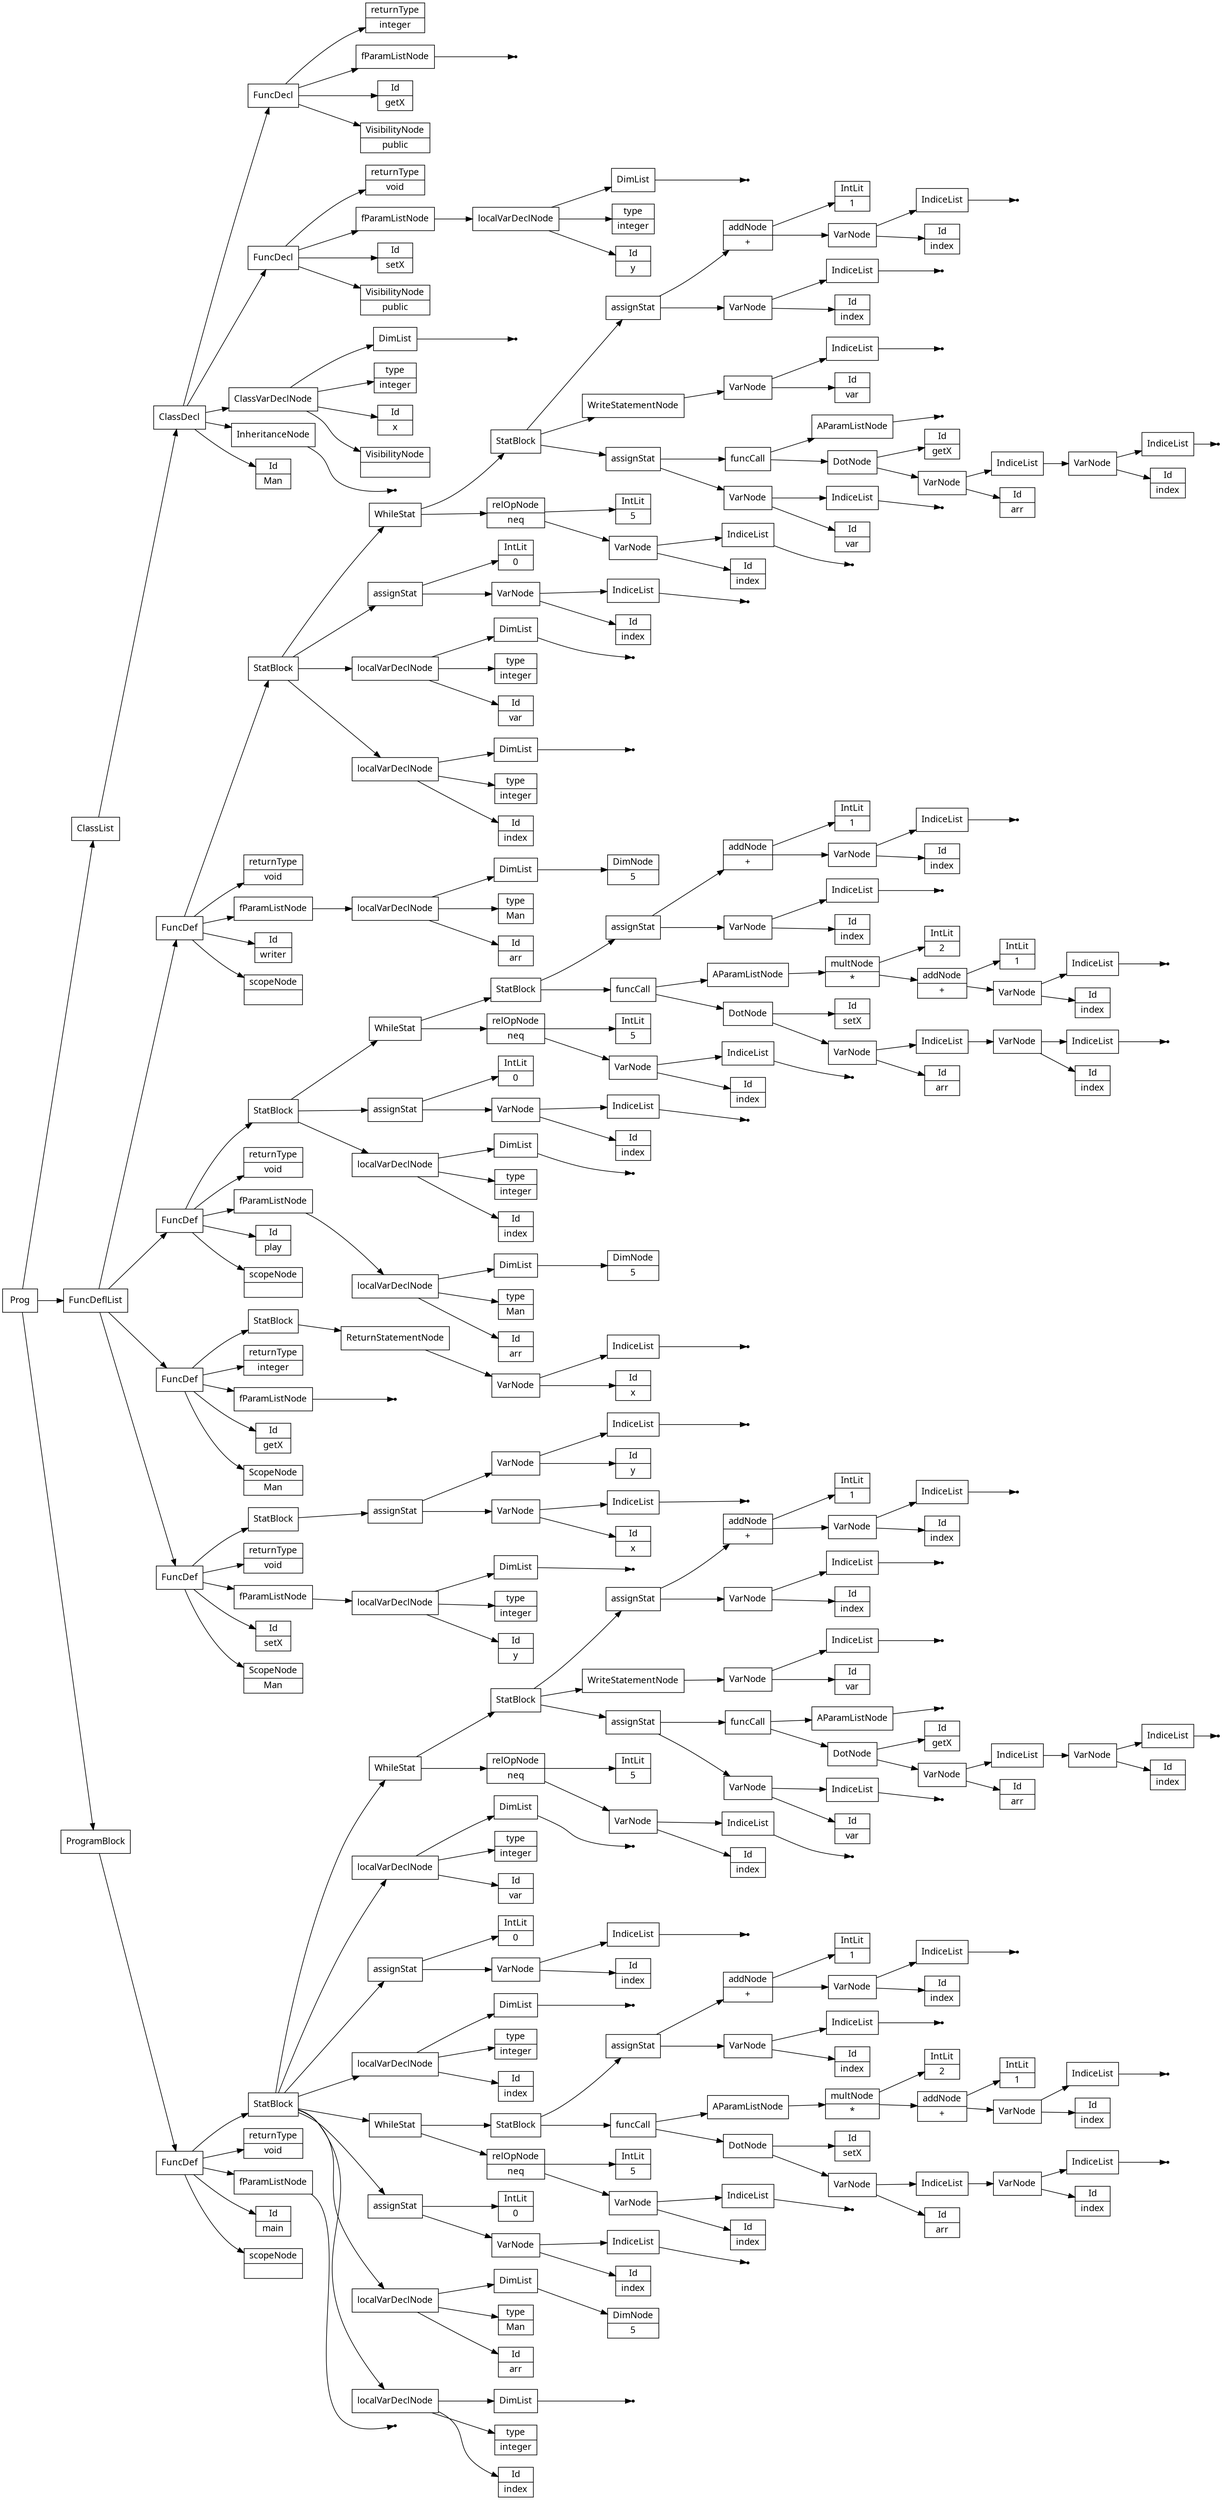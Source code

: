 digraph AST {
node [shape=record];
 node [fontname=Sans];charset="UTF-8" splines=true splines=spline rankdir =LR ordering="out"
1[label="scopeNode| "];
none3[shape="point"];
4[label="fParamListNode"];
4->none3;
5[label="returnType|void"];
7[label="Id|index"];
8[label="type|integer"];
none10[shape="point"];
11[label="DimList"];
11->none10;
12[label="localVarDeclNode"];
12->11;
12->8;
12->7;
13[label="Id|arr"];
14[label="type|Man"];
16[label="DimNode|5"];
17[label="DimList"];
17->16;
18[label="localVarDeclNode"];
18->17;
18->14;
18->13;
19[label="Id|index"];
none21[shape="point"];
22[label="IndiceList"];
22->none21;
23[label="VarNode"];
23->22;
23->19;
24[label="IntLit|0"];
25[label="assignStat"];
25->24;
25->23;
26[label="Id|index"];
none28[shape="point"];
29[label="IndiceList"];
29->none28;
30[label="VarNode"];
30->29;
30->26;
31[label="relOpNode|neq"];
32[label="IntLit|5"];
31->32;
31->30;
34[label="Id|arr"];
36[label="Id|index"];
none38[shape="point"];
39[label="IndiceList"];
39->none38;
40[label="VarNode"];
40->39;
40->36;
41[label="IndiceList"];
41->40;
42[label="VarNode"];
42->41;
42->34;
43[label="Id|setX"];
44[label="DotNode"];
44->43;
44->42;
46[label="Id|index"];
none48[shape="point"];
49[label="IndiceList"];
49->none48;
50[label="VarNode"];
50->49;
50->46;
51[label="addNode|+"];
52[label="IntLit|1"];
51->52;
51->50;
53[label="multNode|*"];
54[label="IntLit|2"];
53->54;
53->51;
55[label="AParamListNode"];
55->53;
56[label="funcCall"];
56->55;
56->44;
57[label="Id|index"];
none59[shape="point"];
60[label="IndiceList"];
60->none59;
61[label="VarNode"];
61->60;
61->57;
62[label="Id|index"];
none64[shape="point"];
65[label="IndiceList"];
65->none64;
66[label="VarNode"];
66->65;
66->62;
67[label="addNode|+"];
68[label="IntLit|1"];
67->68;
67->66;
69[label="assignStat"];
69->67;
69->61;
70[label="StatBlock"];
70->69;
70->56;
71[label="WhileStat"];
71->70;
71->31;
72[label="Id|index"];
73[label="type|integer"];
none75[shape="point"];
76[label="DimList"];
76->none75;
77[label="localVarDeclNode"];
77->76;
77->73;
77->72;
78[label="Id|index"];
none80[shape="point"];
81[label="IndiceList"];
81->none80;
82[label="VarNode"];
82->81;
82->78;
83[label="IntLit|0"];
84[label="assignStat"];
84->83;
84->82;
85[label="Id|var"];
86[label="type|integer"];
none88[shape="point"];
89[label="DimList"];
89->none88;
90[label="localVarDeclNode"];
90->89;
90->86;
90->85;
91[label="Id|index"];
none93[shape="point"];
94[label="IndiceList"];
94->none93;
95[label="VarNode"];
95->94;
95->91;
96[label="relOpNode|neq"];
97[label="IntLit|5"];
96->97;
96->95;
99[label="Id|var"];
none101[shape="point"];
102[label="IndiceList"];
102->none101;
103[label="VarNode"];
103->102;
103->99;
104[label="Id|arr"];
106[label="Id|index"];
none108[shape="point"];
109[label="IndiceList"];
109->none108;
110[label="VarNode"];
110->109;
110->106;
111[label="IndiceList"];
111->110;
112[label="VarNode"];
112->111;
112->104;
113[label="Id|getX"];
114[label="DotNode"];
114->113;
114->112;
none116[shape="point"];
117[label="AParamListNode"];
117->none116;
118[label="funcCall"];
118->117;
118->114;
119[label="assignStat"];
119->118;
119->103;
120[label="Id|var"];
none122[shape="point"];
123[label="IndiceList"];
123->none122;
124[label="VarNode"];
124->123;
124->120;
125[label="WriteStatementNode"];
125->124;
126[label="Id|index"];
none128[shape="point"];
129[label="IndiceList"];
129->none128;
130[label="VarNode"];
130->129;
130->126;
131[label="Id|index"];
none133[shape="point"];
134[label="IndiceList"];
134->none133;
135[label="VarNode"];
135->134;
135->131;
136[label="addNode|+"];
137[label="IntLit|1"];
136->137;
136->135;
138[label="assignStat"];
138->136;
138->130;
139[label="StatBlock"];
139->138;
139->125;
139->119;
140[label="WhileStat"];
140->139;
140->96;
141[label="StatBlock"];
141->140;
141->90;
141->84;
141->77;
141->71;
141->25;
141->18;
141->12;
142[label="FuncDef"];
0[label="Id|main"];
142->141;
142->5;
142->4;
142->0;
142->1;
143[label="Id|Man"];
none145[shape="point"];
146[label="InheritanceNode"];
146->none145;
147[label="VisibilityNode|"];
148[label="Id|x"];
149[label="type|integer"];
none151[shape="point"];
152[label="DimList"];
152->none151;
153[label="ClassVarDeclNode"];
153->152;
153->149;
153->148;
153->147;
154[label="VisibilityNode|public"];
155[label="Id|setX"];
157[label="Id|y"];
158[label="type|integer"];
none160[shape="point"];
161[label="DimList"];
161->none160;
162[label="localVarDeclNode"];
162->161;
162->158;
162->157;
163[label="fParamListNode"];
163->162;
164[label="returnType|void"];
165[label="FuncDecl"];
165->164;
165->163;
165->155;
165->154;
166[label="VisibilityNode|public"];
167[label="Id|getX"];
none169[shape="point"];
170[label="fParamListNode"];
170->none169;
171[label="returnType|integer"];
172[label="FuncDecl"];
172->171;
172->170;
172->167;
172->166;
173[label="ClassDecl"];
173->172;
173->165;
173->153;
173->146;
173->143;
175[label="Id|setX"];
177[label="Id|y"];
178[label="type|integer"];
none180[shape="point"];
181[label="DimList"];
181->none180;
182[label="localVarDeclNode"];
182->181;
182->178;
182->177;
183[label="fParamListNode"];
183->182;
184[label="returnType|void"];
186[label="Id|x"];
none188[shape="point"];
189[label="IndiceList"];
189->none188;
190[label="VarNode"];
190->189;
190->186;
191[label="Id|y"];
none193[shape="point"];
194[label="IndiceList"];
194->none193;
195[label="VarNode"];
195->194;
195->191;
196[label="assignStat"];
196->195;
196->190;
197[label="StatBlock"];
197->196;
198[label="FuncDef"];
174[label="ScopeNode|Man"];
198->197;
198->184;
198->183;
198->175;
198->174;
200[label="Id|getX"];
none202[shape="point"];
203[label="fParamListNode"];
203->none202;
204[label="returnType|integer"];
206[label="Id|x"];
none208[shape="point"];
209[label="IndiceList"];
209->none208;
210[label="VarNode"];
210->209;
210->206;
211[label="ReturnStatementNode"];
211->210;
212[label="StatBlock"];
212->211;
213[label="FuncDef"];
199[label="ScopeNode|Man"];
213->212;
213->204;
213->203;
213->200;
213->199;
215[label="scopeNode| "];
217[label="Id|arr"];
218[label="type|Man"];
220[label="DimNode|5"];
221[label="DimList"];
221->220;
222[label="localVarDeclNode"];
222->221;
222->218;
222->217;
223[label="fParamListNode"];
223->222;
224[label="returnType|void"];
226[label="Id|index"];
227[label="type|integer"];
none229[shape="point"];
230[label="DimList"];
230->none229;
231[label="localVarDeclNode"];
231->230;
231->227;
231->226;
232[label="Id|index"];
none234[shape="point"];
235[label="IndiceList"];
235->none234;
236[label="VarNode"];
236->235;
236->232;
237[label="IntLit|0"];
238[label="assignStat"];
238->237;
238->236;
239[label="Id|index"];
none241[shape="point"];
242[label="IndiceList"];
242->none241;
243[label="VarNode"];
243->242;
243->239;
244[label="relOpNode|neq"];
245[label="IntLit|5"];
244->245;
244->243;
247[label="Id|arr"];
249[label="Id|index"];
none251[shape="point"];
252[label="IndiceList"];
252->none251;
253[label="VarNode"];
253->252;
253->249;
254[label="IndiceList"];
254->253;
255[label="VarNode"];
255->254;
255->247;
256[label="Id|setX"];
257[label="DotNode"];
257->256;
257->255;
259[label="Id|index"];
none261[shape="point"];
262[label="IndiceList"];
262->none261;
263[label="VarNode"];
263->262;
263->259;
264[label="addNode|+"];
265[label="IntLit|1"];
264->265;
264->263;
266[label="multNode|*"];
267[label="IntLit|2"];
266->267;
266->264;
268[label="AParamListNode"];
268->266;
269[label="funcCall"];
269->268;
269->257;
270[label="Id|index"];
none272[shape="point"];
273[label="IndiceList"];
273->none272;
274[label="VarNode"];
274->273;
274->270;
275[label="Id|index"];
none277[shape="point"];
278[label="IndiceList"];
278->none277;
279[label="VarNode"];
279->278;
279->275;
280[label="addNode|+"];
281[label="IntLit|1"];
280->281;
280->279;
282[label="assignStat"];
282->280;
282->274;
283[label="StatBlock"];
283->282;
283->269;
284[label="WhileStat"];
284->283;
284->244;
285[label="StatBlock"];
285->284;
285->238;
285->231;
286[label="FuncDef"];
214[label="Id|play"];
286->285;
286->224;
286->223;
286->214;
286->215;
288[label="scopeNode| "];
290[label="Id|arr"];
291[label="type|Man"];
293[label="DimNode|5"];
294[label="DimList"];
294->293;
295[label="localVarDeclNode"];
295->294;
295->291;
295->290;
296[label="fParamListNode"];
296->295;
297[label="returnType|void"];
299[label="Id|index"];
300[label="type|integer"];
none302[shape="point"];
303[label="DimList"];
303->none302;
304[label="localVarDeclNode"];
304->303;
304->300;
304->299;
305[label="Id|var"];
306[label="type|integer"];
none308[shape="point"];
309[label="DimList"];
309->none308;
310[label="localVarDeclNode"];
310->309;
310->306;
310->305;
311[label="Id|index"];
none313[shape="point"];
314[label="IndiceList"];
314->none313;
315[label="VarNode"];
315->314;
315->311;
316[label="IntLit|0"];
317[label="assignStat"];
317->316;
317->315;
318[label="Id|index"];
none320[shape="point"];
321[label="IndiceList"];
321->none320;
322[label="VarNode"];
322->321;
322->318;
323[label="relOpNode|neq"];
324[label="IntLit|5"];
323->324;
323->322;
326[label="Id|var"];
none328[shape="point"];
329[label="IndiceList"];
329->none328;
330[label="VarNode"];
330->329;
330->326;
331[label="Id|arr"];
333[label="Id|index"];
none335[shape="point"];
336[label="IndiceList"];
336->none335;
337[label="VarNode"];
337->336;
337->333;
338[label="IndiceList"];
338->337;
339[label="VarNode"];
339->338;
339->331;
340[label="Id|getX"];
341[label="DotNode"];
341->340;
341->339;
none343[shape="point"];
344[label="AParamListNode"];
344->none343;
345[label="funcCall"];
345->344;
345->341;
346[label="assignStat"];
346->345;
346->330;
347[label="Id|var"];
none349[shape="point"];
350[label="IndiceList"];
350->none349;
351[label="VarNode"];
351->350;
351->347;
352[label="WriteStatementNode"];
352->351;
353[label="Id|index"];
none355[shape="point"];
356[label="IndiceList"];
356->none355;
357[label="VarNode"];
357->356;
357->353;
358[label="Id|index"];
none360[shape="point"];
361[label="IndiceList"];
361->none360;
362[label="VarNode"];
362->361;
362->358;
363[label="addNode|+"];
364[label="IntLit|1"];
363->364;
363->362;
365[label="assignStat"];
365->363;
365->357;
366[label="StatBlock"];
366->365;
366->352;
366->346;
367[label="WhileStat"];
367->366;
367->323;
368[label="StatBlock"];
368->367;
368->317;
368->310;
368->304;
369[label="FuncDef"];
287[label="Id|writer"];
369->368;
369->297;
369->296;
369->287;
369->288;
370[label="ClassList"];
371[label="FuncDeflList"];
372[label="Prog"];
373[label="ProgramBlock"];
371->369;
371->286;
371->213;
371->198;
370->173;
373->142;
372->370;
372->371;
372->373;
}